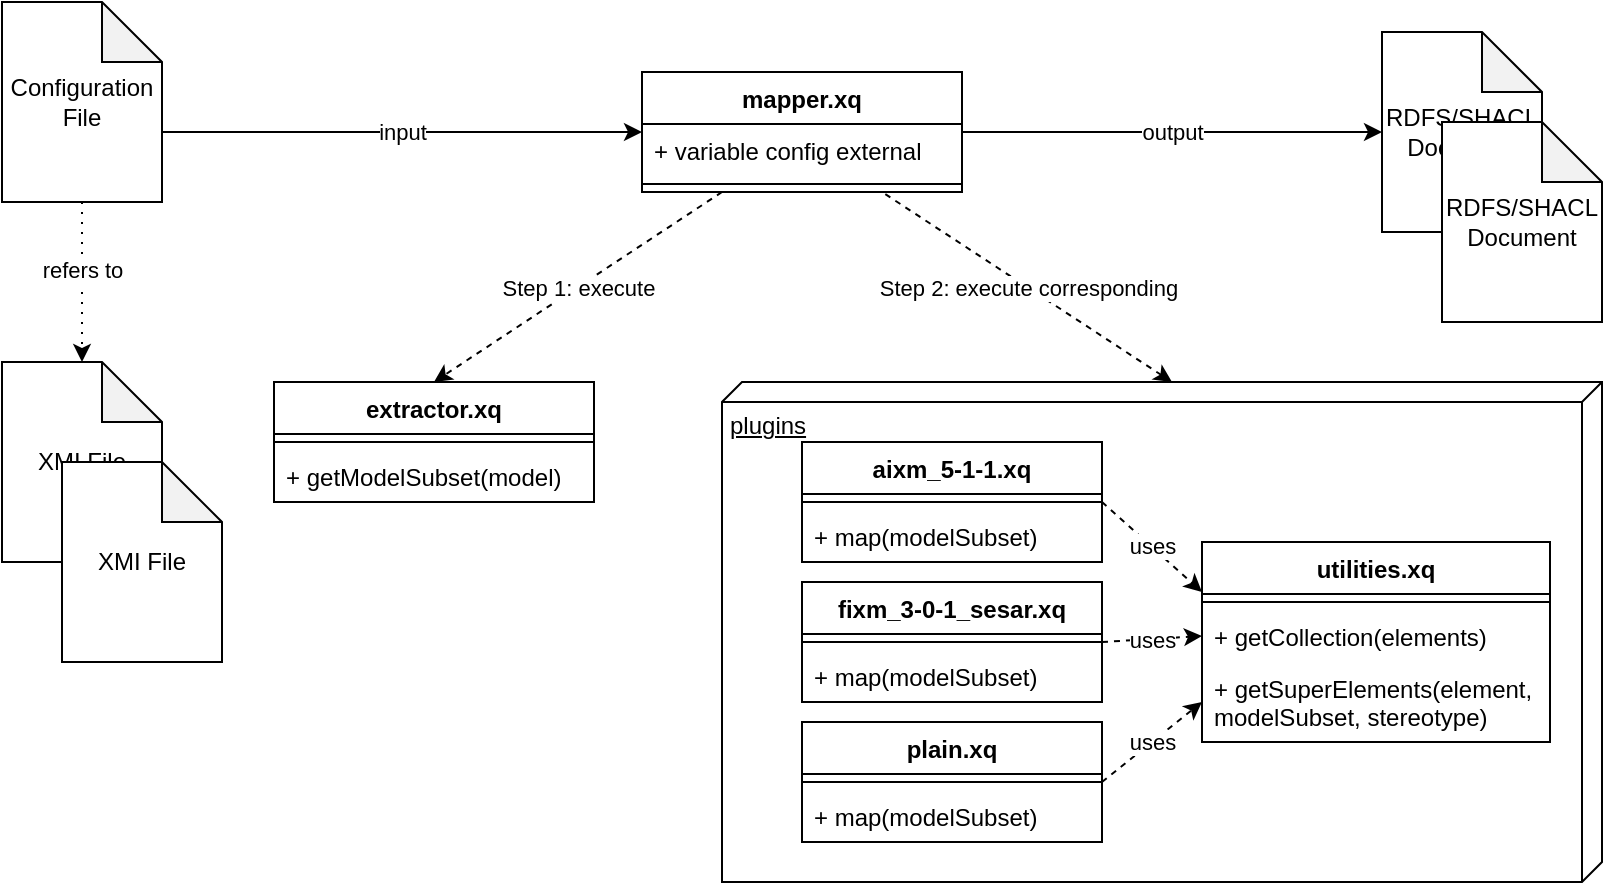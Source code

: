 <mxfile version="13.5.7" type="device"><diagram id="uZ69FZ6vDP1iLQN8faYQ" name="Page-1"><mxGraphModel dx="1422" dy="822" grid="1" gridSize="10" guides="1" tooltips="1" connect="1" arrows="1" fold="1" page="1" pageScale="1" pageWidth="827" pageHeight="1169" math="0" shadow="0"><root><mxCell id="0"/><mxCell id="1" parent="0"/><mxCell id="7kDUsSqbjA4lRaz_AjlE-10" value="plugins" style="verticalAlign=top;align=left;spacingTop=8;spacingLeft=2;spacingRight=12;shape=cube;size=10;direction=south;fontStyle=4;html=1;" vertex="1" parent="1"><mxGeometry x="374" y="270" width="440" height="250" as="geometry"/></mxCell><mxCell id="0FxeOci_RKmCuR0fyJJf-5" value="Configuration&lt;br&gt;File" style="shape=note;whiteSpace=wrap;html=1;backgroundOutline=1;darkOpacity=0.05;" parent="1" vertex="1"><mxGeometry x="14" y="80" width="80" height="100" as="geometry"/></mxCell><mxCell id="0FxeOci_RKmCuR0fyJJf-8" value="RDFS/SHACL&lt;br&gt;Document" style="shape=note;whiteSpace=wrap;html=1;backgroundOutline=1;darkOpacity=0.05;" parent="1" vertex="1"><mxGeometry x="704" y="95" width="80" height="100" as="geometry"/></mxCell><mxCell id="0FxeOci_RKmCuR0fyJJf-25" value="XMI File" style="shape=note;whiteSpace=wrap;html=1;backgroundOutline=1;darkOpacity=0.05;" parent="1" vertex="1"><mxGeometry x="14" y="260" width="80" height="100" as="geometry"/></mxCell><mxCell id="0FxeOci_RKmCuR0fyJJf-26" value="refers to" style="endArrow=classic;html=1;dashed=1;entryX=0.5;entryY=0;entryDx=0;entryDy=0;entryPerimeter=0;dashPattern=1 4;" parent="1" target="0FxeOci_RKmCuR0fyJJf-25" edge="1"><mxGeometry x="-0.143" width="50" height="50" relative="1" as="geometry"><mxPoint x="54" y="180" as="sourcePoint"/><mxPoint x="34" y="55" as="targetPoint"/><mxPoint y="-1" as="offset"/></mxGeometry></mxCell><mxCell id="0FxeOci_RKmCuR0fyJJf-27" value="output" style="endArrow=classic;html=1;entryX=0;entryY=0.5;entryDx=0;entryDy=0;entryPerimeter=0;exitX=1;exitY=0.5;exitDx=0;exitDy=0;" parent="1" source="0FxeOci_RKmCuR0fyJJf-1" target="0FxeOci_RKmCuR0fyJJf-8" edge="1"><mxGeometry width="50" height="50" relative="1" as="geometry"><mxPoint x="364" y="355" as="sourcePoint"/><mxPoint x="414" y="305" as="targetPoint"/></mxGeometry></mxCell><mxCell id="0FxeOci_RKmCuR0fyJJf-28" value="input" style="endArrow=classic;html=1;exitX=0;exitY=0;exitDx=80;exitDy=65;exitPerimeter=0;entryX=0;entryY=0.5;entryDx=0;entryDy=0;" parent="1" source="0FxeOci_RKmCuR0fyJJf-5" target="0FxeOci_RKmCuR0fyJJf-1" edge="1"><mxGeometry width="50" height="50" relative="1" as="geometry"><mxPoint x="134" y="205" as="sourcePoint"/><mxPoint x="204" y="154" as="targetPoint"/></mxGeometry></mxCell><mxCell id="IAMPi7xcBGiX98CyAv_J-14" value="Step 2: execute corresponding" style="endArrow=none;startArrow=classic;html=1;endFill=0;dashed=1;entryX=0.75;entryY=1;entryDx=0;entryDy=0;exitX=0;exitY=0;exitDx=0;exitDy=215;exitPerimeter=0;" parent="1" source="7kDUsSqbjA4lRaz_AjlE-10" target="0FxeOci_RKmCuR0fyJJf-1" edge="1"><mxGeometry width="50" height="50" relative="1" as="geometry"><mxPoint x="540" y="250" as="sourcePoint"/><mxPoint x="428" y="175" as="targetPoint"/></mxGeometry></mxCell><mxCell id="uTkpMzX07NmMBJtVzS9p-1" value="Step 1: execute" style="endArrow=classic;html=1;dashed=1;entryX=0.5;entryY=0;entryDx=0;entryDy=0;exitX=0.25;exitY=1;exitDx=0;exitDy=0;" parent="1" source="0FxeOci_RKmCuR0fyJJf-1" target="0FxeOci_RKmCuR0fyJJf-19" edge="1"><mxGeometry width="50" height="50" relative="1" as="geometry"><mxPoint x="354" y="170" as="sourcePoint"/><mxPoint x="219" y="310" as="targetPoint"/></mxGeometry></mxCell><mxCell id="7kDUsSqbjA4lRaz_AjlE-1" value="RDFS/SHACL&lt;br&gt;Document" style="shape=note;whiteSpace=wrap;html=1;backgroundOutline=1;darkOpacity=0.05;" vertex="1" parent="1"><mxGeometry x="734" y="140" width="80" height="100" as="geometry"/></mxCell><mxCell id="xAq80dDMEEjIgU6nsqeS-1" value="XMI File" style="shape=note;whiteSpace=wrap;html=1;backgroundOutline=1;darkOpacity=0.05;" parent="1" vertex="1"><mxGeometry x="44" y="310" width="80" height="100" as="geometry"/></mxCell><mxCell id="0FxeOci_RKmCuR0fyJJf-1" value="mapper.xq" style="swimlane;fontStyle=1;align=center;verticalAlign=top;childLayout=stackLayout;horizontal=1;startSize=26;horizontalStack=0;resizeParent=1;resizeParentMax=0;resizeLast=0;collapsible=1;marginBottom=0;" parent="1" vertex="1"><mxGeometry x="334" y="115" width="160" height="60" as="geometry"/></mxCell><mxCell id="0FxeOci_RKmCuR0fyJJf-2" value="+ variable config external" style="text;strokeColor=none;fillColor=none;align=left;verticalAlign=top;spacingLeft=4;spacingRight=4;overflow=hidden;rotatable=0;points=[[0,0.5],[1,0.5]];portConstraint=eastwest;" parent="0FxeOci_RKmCuR0fyJJf-1" vertex="1"><mxGeometry y="26" width="160" height="26" as="geometry"/></mxCell><mxCell id="0FxeOci_RKmCuR0fyJJf-3" value="" style="line;strokeWidth=1;fillColor=none;align=left;verticalAlign=middle;spacingTop=-1;spacingLeft=3;spacingRight=3;rotatable=0;labelPosition=right;points=[];portConstraint=eastwest;" parent="0FxeOci_RKmCuR0fyJJf-1" vertex="1"><mxGeometry y="52" width="160" height="8" as="geometry"/></mxCell><mxCell id="7kDUsSqbjA4lRaz_AjlE-11" value="uses" style="endArrow=classic;html=1;dashed=1;entryX=0;entryY=0.25;entryDx=0;entryDy=0;exitX=1;exitY=0.5;exitDx=0;exitDy=0;" edge="1" parent="1" source="0FxeOci_RKmCuR0fyJJf-14" target="0FxeOci_RKmCuR0fyJJf-22"><mxGeometry width="50" height="50" relative="1" as="geometry"><mxPoint x="338" y="175" as="sourcePoint"/><mxPoint x="234" y="280" as="targetPoint"/></mxGeometry></mxCell><mxCell id="7kDUsSqbjA4lRaz_AjlE-12" value="uses" style="endArrow=classic;html=1;dashed=1;entryX=0;entryY=0.5;entryDx=0;entryDy=0;exitX=1;exitY=0.5;exitDx=0;exitDy=0;" edge="1" parent="1" source="7kDUsSqbjA4lRaz_AjlE-2" target="0FxeOci_RKmCuR0fyJJf-24"><mxGeometry width="50" height="50" relative="1" as="geometry"><mxPoint x="584" y="340" as="sourcePoint"/><mxPoint x="684" y="407" as="targetPoint"/></mxGeometry></mxCell><mxCell id="7kDUsSqbjA4lRaz_AjlE-14" value="uses" style="endArrow=classic;html=1;dashed=1;entryX=0;entryY=0.5;entryDx=0;entryDy=0;exitX=1;exitY=0.5;exitDx=0;exitDy=0;" edge="1" parent="1" source="7kDUsSqbjA4lRaz_AjlE-5" target="KRCEQasSJBcSUB53kePe-1"><mxGeometry width="50" height="50" relative="1" as="geometry"><mxPoint x="594" y="350" as="sourcePoint"/><mxPoint x="694" y="417" as="targetPoint"/></mxGeometry></mxCell><mxCell id="0FxeOci_RKmCuR0fyJJf-14" value="aixm_5-1-1.xq" style="swimlane;fontStyle=1;align=center;verticalAlign=top;childLayout=stackLayout;horizontal=1;startSize=26;horizontalStack=0;resizeParent=1;resizeParentMax=0;resizeLast=0;collapsible=1;marginBottom=0;" parent="1" vertex="1"><mxGeometry x="414" y="300" width="150" height="60" as="geometry"/></mxCell><mxCell id="0FxeOci_RKmCuR0fyJJf-15" value="" style="line;strokeWidth=1;fillColor=none;align=left;verticalAlign=middle;spacingTop=-1;spacingLeft=3;spacingRight=3;rotatable=0;labelPosition=right;points=[];portConstraint=eastwest;" parent="0FxeOci_RKmCuR0fyJJf-14" vertex="1"><mxGeometry y="26" width="150" height="8" as="geometry"/></mxCell><mxCell id="0FxeOci_RKmCuR0fyJJf-16" value="+ map(modelSubset)" style="text;strokeColor=none;fillColor=none;align=left;verticalAlign=top;spacingLeft=4;spacingRight=4;overflow=hidden;rotatable=0;points=[[0,0.5],[1,0.5]];portConstraint=eastwest;" parent="0FxeOci_RKmCuR0fyJJf-14" vertex="1"><mxGeometry y="34" width="150" height="26" as="geometry"/></mxCell><mxCell id="7kDUsSqbjA4lRaz_AjlE-2" value="fixm_3-0-1_sesar.xq" style="swimlane;fontStyle=1;align=center;verticalAlign=top;childLayout=stackLayout;horizontal=1;startSize=26;horizontalStack=0;resizeParent=1;resizeParentMax=0;resizeLast=0;collapsible=1;marginBottom=0;" vertex="1" parent="1"><mxGeometry x="414" y="370" width="150" height="60" as="geometry"/></mxCell><mxCell id="7kDUsSqbjA4lRaz_AjlE-3" value="" style="line;strokeWidth=1;fillColor=none;align=left;verticalAlign=middle;spacingTop=-1;spacingLeft=3;spacingRight=3;rotatable=0;labelPosition=right;points=[];portConstraint=eastwest;" vertex="1" parent="7kDUsSqbjA4lRaz_AjlE-2"><mxGeometry y="26" width="150" height="8" as="geometry"/></mxCell><mxCell id="7kDUsSqbjA4lRaz_AjlE-4" value="+ map(modelSubset)" style="text;strokeColor=none;fillColor=none;align=left;verticalAlign=top;spacingLeft=4;spacingRight=4;overflow=hidden;rotatable=0;points=[[0,0.5],[1,0.5]];portConstraint=eastwest;" vertex="1" parent="7kDUsSqbjA4lRaz_AjlE-2"><mxGeometry y="34" width="150" height="26" as="geometry"/></mxCell><mxCell id="7kDUsSqbjA4lRaz_AjlE-5" value="plain.xq" style="swimlane;fontStyle=1;align=center;verticalAlign=top;childLayout=stackLayout;horizontal=1;startSize=26;horizontalStack=0;resizeParent=1;resizeParentMax=0;resizeLast=0;collapsible=1;marginBottom=0;" vertex="1" parent="1"><mxGeometry x="414" y="440" width="150" height="60" as="geometry"/></mxCell><mxCell id="7kDUsSqbjA4lRaz_AjlE-6" value="" style="line;strokeWidth=1;fillColor=none;align=left;verticalAlign=middle;spacingTop=-1;spacingLeft=3;spacingRight=3;rotatable=0;labelPosition=right;points=[];portConstraint=eastwest;" vertex="1" parent="7kDUsSqbjA4lRaz_AjlE-5"><mxGeometry y="26" width="150" height="8" as="geometry"/></mxCell><mxCell id="7kDUsSqbjA4lRaz_AjlE-7" value="+ map(modelSubset)" style="text;strokeColor=none;fillColor=none;align=left;verticalAlign=top;spacingLeft=4;spacingRight=4;overflow=hidden;rotatable=0;points=[[0,0.5],[1,0.5]];portConstraint=eastwest;" vertex="1" parent="7kDUsSqbjA4lRaz_AjlE-5"><mxGeometry y="34" width="150" height="26" as="geometry"/></mxCell><mxCell id="0FxeOci_RKmCuR0fyJJf-22" value="utilities.xq" style="swimlane;fontStyle=1;align=center;verticalAlign=top;childLayout=stackLayout;horizontal=1;startSize=26;horizontalStack=0;resizeParent=1;resizeParentMax=0;resizeLast=0;collapsible=1;marginBottom=0;" parent="1" vertex="1"><mxGeometry x="614" y="350" width="174" height="100" as="geometry"/></mxCell><mxCell id="0FxeOci_RKmCuR0fyJJf-23" value="" style="line;strokeWidth=1;fillColor=none;align=left;verticalAlign=middle;spacingTop=-1;spacingLeft=3;spacingRight=3;rotatable=0;labelPosition=right;points=[];portConstraint=eastwest;" parent="0FxeOci_RKmCuR0fyJJf-22" vertex="1"><mxGeometry y="26" width="174" height="8" as="geometry"/></mxCell><mxCell id="0FxeOci_RKmCuR0fyJJf-24" value="+ getCollection(elements)" style="text;strokeColor=none;fillColor=none;align=left;verticalAlign=top;spacingLeft=4;spacingRight=4;overflow=hidden;rotatable=0;points=[[0,0.5],[1,0.5]];portConstraint=eastwest;" parent="0FxeOci_RKmCuR0fyJJf-22" vertex="1"><mxGeometry y="34" width="174" height="26" as="geometry"/></mxCell><mxCell id="KRCEQasSJBcSUB53kePe-1" value="+ getSuperElements(element, &#10;modelSubset, stereotype)" style="text;strokeColor=none;fillColor=none;align=left;verticalAlign=top;spacingLeft=4;spacingRight=4;overflow=hidden;rotatable=0;points=[[0,0.5],[1,0.5]];portConstraint=eastwest;" parent="0FxeOci_RKmCuR0fyJJf-22" vertex="1"><mxGeometry y="60" width="174" height="40" as="geometry"/></mxCell><mxCell id="0FxeOci_RKmCuR0fyJJf-19" value="extractor.xq" style="swimlane;fontStyle=1;align=center;verticalAlign=top;childLayout=stackLayout;horizontal=1;startSize=26;horizontalStack=0;resizeParent=1;resizeParentMax=0;resizeLast=0;collapsible=1;marginBottom=0;" parent="1" vertex="1"><mxGeometry x="150" y="270" width="160" height="60" as="geometry"/></mxCell><mxCell id="0FxeOci_RKmCuR0fyJJf-20" value="" style="line;strokeWidth=1;fillColor=none;align=left;verticalAlign=middle;spacingTop=-1;spacingLeft=3;spacingRight=3;rotatable=0;labelPosition=right;points=[];portConstraint=eastwest;" parent="0FxeOci_RKmCuR0fyJJf-19" vertex="1"><mxGeometry y="26" width="160" height="8" as="geometry"/></mxCell><mxCell id="0FxeOci_RKmCuR0fyJJf-21" value="+ getModelSubset(model)" style="text;strokeColor=none;fillColor=none;align=left;verticalAlign=top;spacingLeft=4;spacingRight=4;overflow=hidden;rotatable=0;points=[[0,0.5],[1,0.5]];portConstraint=eastwest;" parent="0FxeOci_RKmCuR0fyJJf-19" vertex="1"><mxGeometry y="34" width="160" height="26" as="geometry"/></mxCell></root></mxGraphModel></diagram></mxfile>
